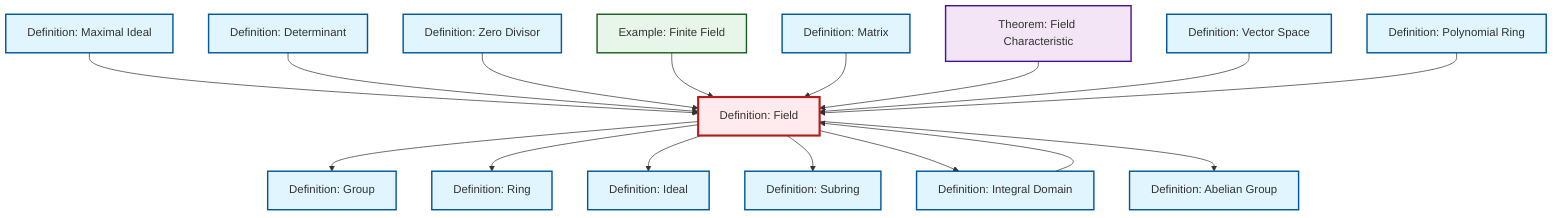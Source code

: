 graph TD
    classDef definition fill:#e1f5fe,stroke:#01579b,stroke-width:2px
    classDef theorem fill:#f3e5f5,stroke:#4a148c,stroke-width:2px
    classDef axiom fill:#fff3e0,stroke:#e65100,stroke-width:2px
    classDef example fill:#e8f5e9,stroke:#1b5e20,stroke-width:2px
    classDef current fill:#ffebee,stroke:#b71c1c,stroke-width:3px
    thm-field-characteristic["Theorem: Field Characteristic"]:::theorem
    def-determinant["Definition: Determinant"]:::definition
    def-integral-domain["Definition: Integral Domain"]:::definition
    def-subring["Definition: Subring"]:::definition
    def-maximal-ideal["Definition: Maximal Ideal"]:::definition
    def-matrix["Definition: Matrix"]:::definition
    def-ideal["Definition: Ideal"]:::definition
    def-ring["Definition: Ring"]:::definition
    def-group["Definition: Group"]:::definition
    def-zero-divisor["Definition: Zero Divisor"]:::definition
    def-field["Definition: Field"]:::definition
    ex-finite-field["Example: Finite Field"]:::example
    def-polynomial-ring["Definition: Polynomial Ring"]:::definition
    def-vector-space["Definition: Vector Space"]:::definition
    def-abelian-group["Definition: Abelian Group"]:::definition
    def-field --> def-group
    def-field --> def-ring
    def-integral-domain --> def-field
    def-maximal-ideal --> def-field
    def-determinant --> def-field
    def-field --> def-ideal
    def-zero-divisor --> def-field
    ex-finite-field --> def-field
    def-matrix --> def-field
    def-field --> def-subring
    def-field --> def-integral-domain
    def-field --> def-abelian-group
    thm-field-characteristic --> def-field
    def-vector-space --> def-field
    def-polynomial-ring --> def-field
    class def-field current
